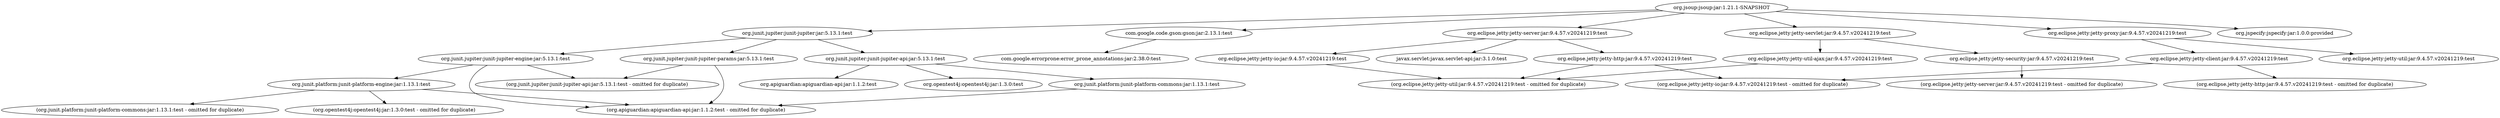 digraph jhy__jsoup {
	"org.jsoup:jsoup:jar:1.21.1-SNAPSHOT" -> "org.junit.jupiter:junit-jupiter:jar:5.13.1:test" ; 
	"org.jsoup:jsoup:jar:1.21.1-SNAPSHOT" -> "com.google.code.gson:gson:jar:2.13.1:test" ; 
	"org.jsoup:jsoup:jar:1.21.1-SNAPSHOT" -> "org.eclipse.jetty:jetty-server:jar:9.4.57.v20241219:test" ; 
	"org.jsoup:jsoup:jar:1.21.1-SNAPSHOT" -> "org.eclipse.jetty:jetty-servlet:jar:9.4.57.v20241219:test" ; 
	"org.jsoup:jsoup:jar:1.21.1-SNAPSHOT" -> "org.eclipse.jetty:jetty-proxy:jar:9.4.57.v20241219:test" ; 
	"org.jsoup:jsoup:jar:1.21.1-SNAPSHOT" -> "org.jspecify:jspecify:jar:1.0.0:provided" ; 
	"org.junit.jupiter:junit-jupiter:jar:5.13.1:test" -> "org.junit.jupiter:junit-jupiter-api:jar:5.13.1:test" ; 
	"org.junit.jupiter:junit-jupiter:jar:5.13.1:test" -> "org.junit.jupiter:junit-jupiter-params:jar:5.13.1:test" ; 
	"org.junit.jupiter:junit-jupiter:jar:5.13.1:test" -> "org.junit.jupiter:junit-jupiter-engine:jar:5.13.1:test" ; 
	"org.junit.jupiter:junit-jupiter-api:jar:5.13.1:test" -> "org.opentest4j:opentest4j:jar:1.3.0:test" ; 
	"org.junit.jupiter:junit-jupiter-api:jar:5.13.1:test" -> "org.junit.platform:junit-platform-commons:jar:1.13.1:test" ; 
	"org.junit.jupiter:junit-jupiter-api:jar:5.13.1:test" -> "org.apiguardian:apiguardian-api:jar:1.1.2:test" ; 
	"org.junit.platform:junit-platform-commons:jar:1.13.1:test" -> "(org.apiguardian:apiguardian-api:jar:1.1.2:test - omitted for duplicate)" ; 
	"org.junit.jupiter:junit-jupiter-params:jar:5.13.1:test" -> "(org.junit.jupiter:junit-jupiter-api:jar:5.13.1:test - omitted for duplicate)" ; 
	"org.junit.jupiter:junit-jupiter-params:jar:5.13.1:test" -> "(org.apiguardian:apiguardian-api:jar:1.1.2:test - omitted for duplicate)" ; 
	"org.junit.jupiter:junit-jupiter-engine:jar:5.13.1:test" -> "org.junit.platform:junit-platform-engine:jar:1.13.1:test" ; 
	"org.junit.jupiter:junit-jupiter-engine:jar:5.13.1:test" -> "(org.junit.jupiter:junit-jupiter-api:jar:5.13.1:test - omitted for duplicate)" ; 
	"org.junit.jupiter:junit-jupiter-engine:jar:5.13.1:test" -> "(org.apiguardian:apiguardian-api:jar:1.1.2:test - omitted for duplicate)" ; 
	"org.junit.platform:junit-platform-engine:jar:1.13.1:test" -> "(org.opentest4j:opentest4j:jar:1.3.0:test - omitted for duplicate)" ; 
	"org.junit.platform:junit-platform-engine:jar:1.13.1:test" -> "(org.junit.platform:junit-platform-commons:jar:1.13.1:test - omitted for duplicate)" ; 
	"org.junit.platform:junit-platform-engine:jar:1.13.1:test" -> "(org.apiguardian:apiguardian-api:jar:1.1.2:test - omitted for duplicate)" ; 
	"com.google.code.gson:gson:jar:2.13.1:test" -> "com.google.errorprone:error_prone_annotations:jar:2.38.0:test" ; 
	"org.eclipse.jetty:jetty-server:jar:9.4.57.v20241219:test" -> "javax.servlet:javax.servlet-api:jar:3.1.0:test" ; 
	"org.eclipse.jetty:jetty-server:jar:9.4.57.v20241219:test" -> "org.eclipse.jetty:jetty-http:jar:9.4.57.v20241219:test" ; 
	"org.eclipse.jetty:jetty-server:jar:9.4.57.v20241219:test" -> "org.eclipse.jetty:jetty-io:jar:9.4.57.v20241219:test" ; 
	"org.eclipse.jetty:jetty-http:jar:9.4.57.v20241219:test" -> "(org.eclipse.jetty:jetty-util:jar:9.4.57.v20241219:test - omitted for duplicate)" ; 
	"org.eclipse.jetty:jetty-http:jar:9.4.57.v20241219:test" -> "(org.eclipse.jetty:jetty-io:jar:9.4.57.v20241219:test - omitted for duplicate)" ; 
	"org.eclipse.jetty:jetty-io:jar:9.4.57.v20241219:test" -> "(org.eclipse.jetty:jetty-util:jar:9.4.57.v20241219:test - omitted for duplicate)" ; 
	"org.eclipse.jetty:jetty-servlet:jar:9.4.57.v20241219:test" -> "org.eclipse.jetty:jetty-security:jar:9.4.57.v20241219:test" ; 
	"org.eclipse.jetty:jetty-servlet:jar:9.4.57.v20241219:test" -> "org.eclipse.jetty:jetty-util-ajax:jar:9.4.57.v20241219:test" ; 
	"org.eclipse.jetty:jetty-security:jar:9.4.57.v20241219:test" -> "(org.eclipse.jetty:jetty-server:jar:9.4.57.v20241219:test - omitted for duplicate)" ; 
	"org.eclipse.jetty:jetty-util-ajax:jar:9.4.57.v20241219:test" -> "(org.eclipse.jetty:jetty-util:jar:9.4.57.v20241219:test - omitted for duplicate)" ; 
	"org.eclipse.jetty:jetty-proxy:jar:9.4.57.v20241219:test" -> "org.eclipse.jetty:jetty-util:jar:9.4.57.v20241219:test" ; 
	"org.eclipse.jetty:jetty-proxy:jar:9.4.57.v20241219:test" -> "org.eclipse.jetty:jetty-client:jar:9.4.57.v20241219:test" ; 
	"org.eclipse.jetty:jetty-client:jar:9.4.57.v20241219:test" -> "(org.eclipse.jetty:jetty-http:jar:9.4.57.v20241219:test - omitted for duplicate)" ; 
	"org.eclipse.jetty:jetty-client:jar:9.4.57.v20241219:test" -> "(org.eclipse.jetty:jetty-io:jar:9.4.57.v20241219:test - omitted for duplicate)" ; 
}

